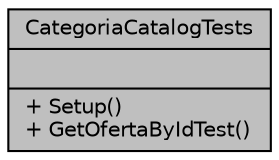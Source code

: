 digraph "CategoriaCatalogTests"
{
 // INTERACTIVE_SVG=YES
 // LATEX_PDF_SIZE
  edge [fontname="Helvetica",fontsize="10",labelfontname="Helvetica",labelfontsize="10"];
  node [fontname="Helvetica",fontsize="10",shape=record];
  Node1 [label="{CategoriaCatalogTests\n||+ Setup()\l+ GetOfertaByIdTest()\l}",height=0.2,width=0.4,color="black", fillcolor="grey75", style="filled", fontcolor="black",tooltip="Tests de la clase CategoriaCatalog"];
}
